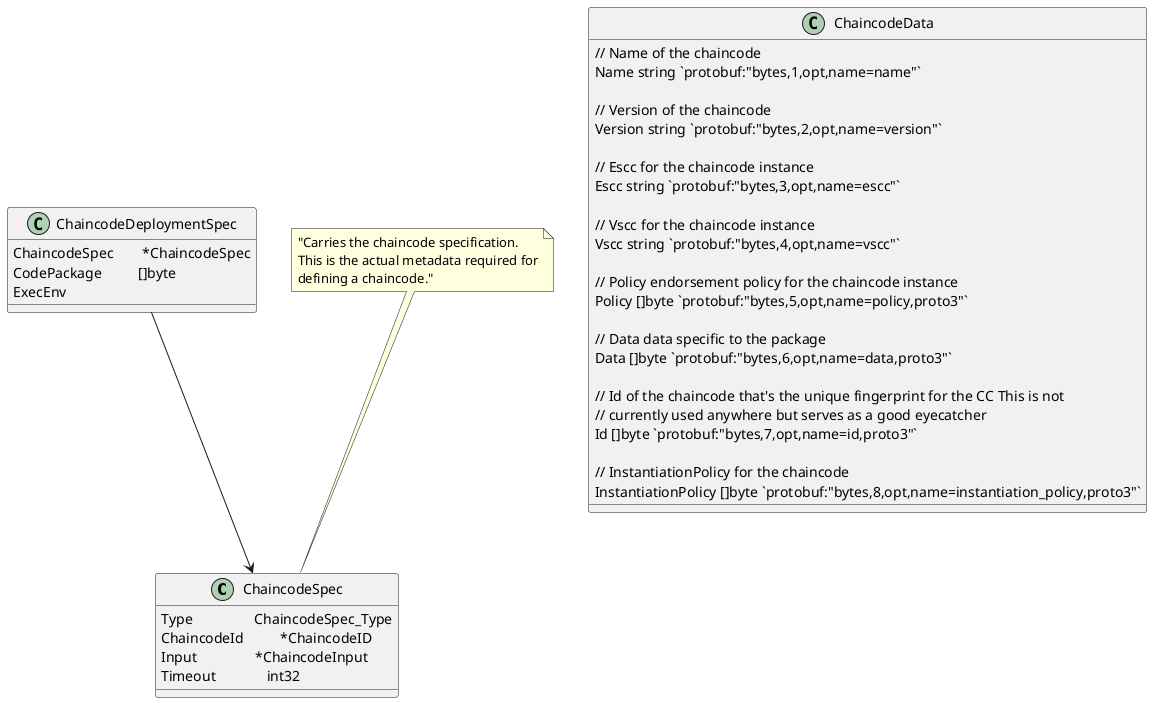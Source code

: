@startuml


class ChaincodeSpec  {
	Type                 ChaincodeSpec_Type
	ChaincodeId          *ChaincodeID
	Input                *ChaincodeInput
	Timeout              int32
}


class ChaincodeDeploymentSpec  {
	ChaincodeSpec        *ChaincodeSpec
	CodePackage          []byte
	ExecEnv
}

ChaincodeDeploymentSpec --> ChaincodeSpec
note top of ChaincodeSpec : "Carries the chaincode specification. \nThis is the actual metadata required for\ndefining a chaincode."


class ChaincodeData  {
	// Name of the chaincode
	Name string `protobuf:"bytes,1,opt,name=name"`

	// Version of the chaincode
	Version string `protobuf:"bytes,2,opt,name=version"`

	// Escc for the chaincode instance
	Escc string `protobuf:"bytes,3,opt,name=escc"`

	// Vscc for the chaincode instance
	Vscc string `protobuf:"bytes,4,opt,name=vscc"`

	// Policy endorsement policy for the chaincode instance
	Policy []byte `protobuf:"bytes,5,opt,name=policy,proto3"`

	// Data data specific to the package
	Data []byte `protobuf:"bytes,6,opt,name=data,proto3"`

	// Id of the chaincode that's the unique fingerprint for the CC This is not
	// currently used anywhere but serves as a good eyecatcher
	Id []byte `protobuf:"bytes,7,opt,name=id,proto3"`

	// InstantiationPolicy for the chaincode
	InstantiationPolicy []byte `protobuf:"bytes,8,opt,name=instantiation_policy,proto3"`
}

@enduml